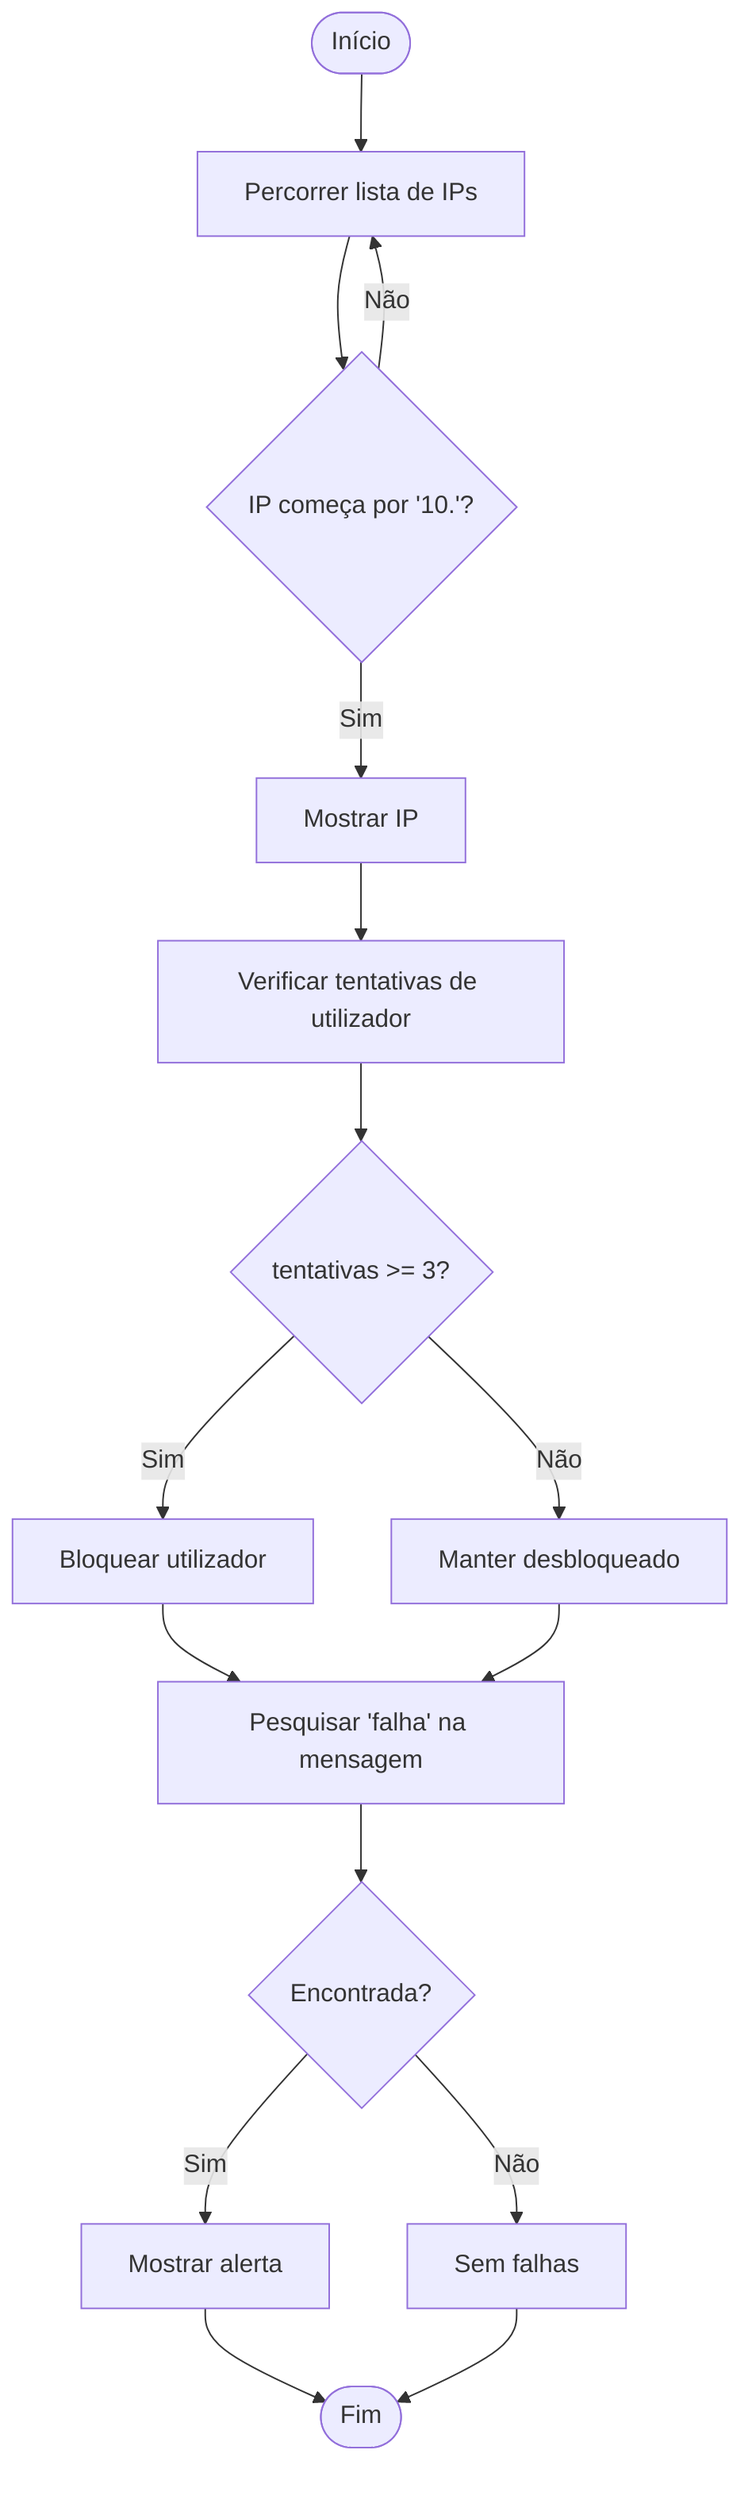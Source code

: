 flowchart TD
    A([Início]) --> B[Percorrer lista de IPs]
    B --> C{IP começa por '10.'?}
    C -- Sim --> D[Mostrar IP]
    C -- Não --> B
    D --> E[Verificar tentativas de utilizador]
    E --> F{tentativas >= 3?}
    F -- Sim --> G[Bloquear utilizador]
    F -- Não --> H[Manter desbloqueado]
    G --> I[Pesquisar 'falha' na mensagem]
    H --> I
    I --> J{Encontrada?}
    J -- Sim --> K[Mostrar alerta]
    J -- Não --> L[Sem falhas]
    K --> M([Fim])
    L --> M